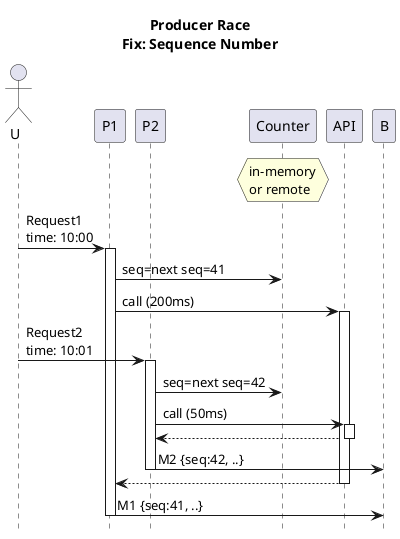 @startuml
title Producer Race\nFix: Sequence Number
hide footbox
actor U
participant P1
participant P2
hnote over Counter: in-memory\nor remote
U->P1: Request1\ntime: 10:00
activate P1
P1->Counter: seq=next seq=41
' TODO get next sequence from the DB
P1->API++:call (200ms)
U->P2: Request2\ntime: 10:01
activate P2
P2->Counter: seq=next seq=42
P2->API++:call (50ms)
P2<--API--
B<-P2--: M2 {seq:42, ..}
P1<--API--
B<-P1--: M1 {seq:41, ..}

@enduml

